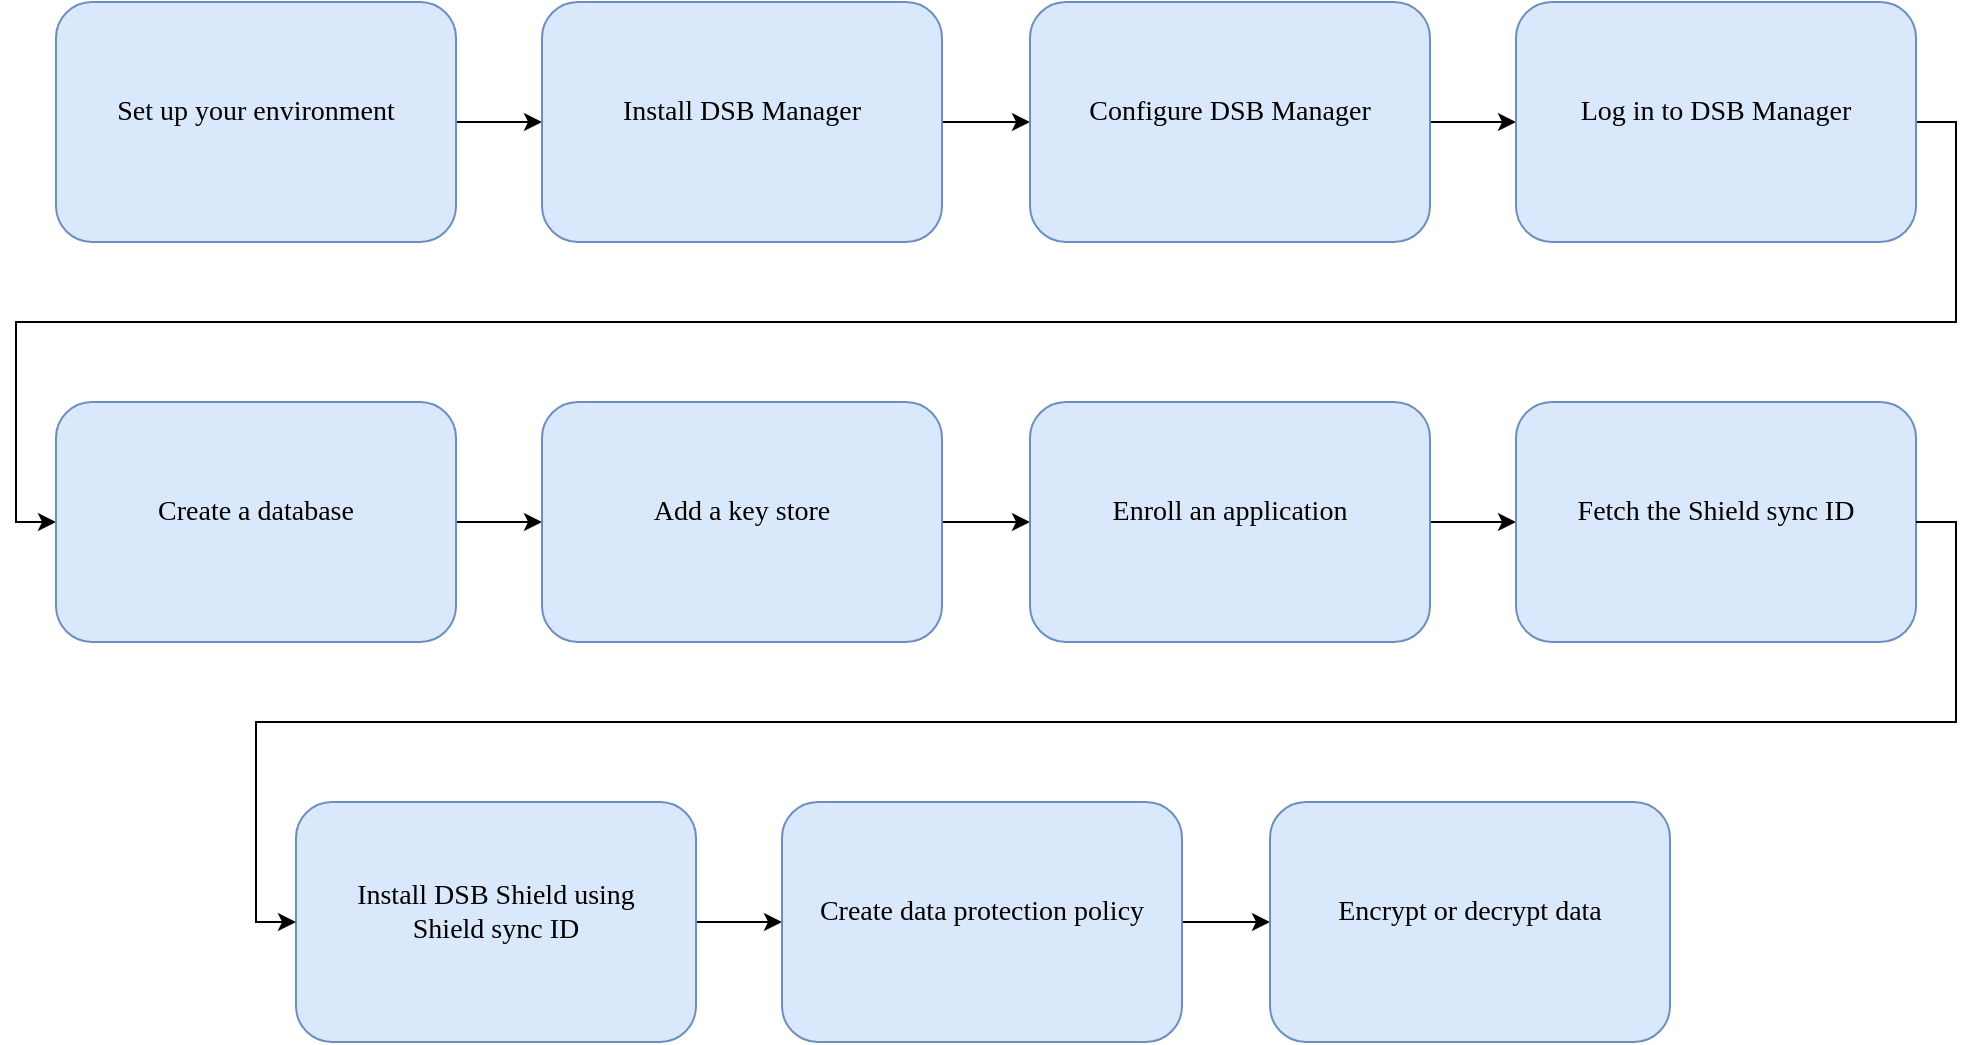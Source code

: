 <mxfile version="21.6.8" type="device">
  <diagram name="Page-1" id="zz3F0B5NpIJetucbLlYE">
    <mxGraphModel dx="1594" dy="932" grid="1" gridSize="10" guides="1" tooltips="1" connect="1" arrows="1" fold="1" page="1" pageScale="1" pageWidth="1100" pageHeight="850" math="0" shadow="0">
      <root>
        <mxCell id="0" />
        <mxCell id="1" parent="0" />
        <mxCell id="GdxKyJ2v4EdvuDHW3NSy-26" style="edgeStyle=orthogonalEdgeStyle;rounded=0;orthogonalLoop=1;jettySize=auto;html=1;exitX=1;exitY=0.5;exitDx=0;exitDy=0;entryX=0;entryY=0.5;entryDx=0;entryDy=0;" edge="1" parent="1" source="GdxKyJ2v4EdvuDHW3NSy-1" target="GdxKyJ2v4EdvuDHW3NSy-2">
          <mxGeometry relative="1" as="geometry" />
        </mxCell>
        <mxCell id="GdxKyJ2v4EdvuDHW3NSy-1" value="" style="rounded=1;whiteSpace=wrap;html=1;fillColor=#dae8fc;strokeColor=#6c8ebf;" vertex="1" parent="1">
          <mxGeometry x="80" y="160" width="200" height="120" as="geometry" />
        </mxCell>
        <mxCell id="GdxKyJ2v4EdvuDHW3NSy-29" style="edgeStyle=orthogonalEdgeStyle;rounded=0;orthogonalLoop=1;jettySize=auto;html=1;exitX=1;exitY=0.5;exitDx=0;exitDy=0;entryX=0;entryY=0.5;entryDx=0;entryDy=0;" edge="1" parent="1" source="GdxKyJ2v4EdvuDHW3NSy-2" target="GdxKyJ2v4EdvuDHW3NSy-3">
          <mxGeometry relative="1" as="geometry" />
        </mxCell>
        <mxCell id="GdxKyJ2v4EdvuDHW3NSy-2" value="" style="rounded=1;whiteSpace=wrap;html=1;fillColor=#dae8fc;strokeColor=#6c8ebf;" vertex="1" parent="1">
          <mxGeometry x="323" y="160" width="200" height="120" as="geometry" />
        </mxCell>
        <mxCell id="GdxKyJ2v4EdvuDHW3NSy-30" style="edgeStyle=orthogonalEdgeStyle;rounded=0;orthogonalLoop=1;jettySize=auto;html=1;exitX=1;exitY=0.5;exitDx=0;exitDy=0;entryX=0;entryY=0.5;entryDx=0;entryDy=0;" edge="1" parent="1" source="GdxKyJ2v4EdvuDHW3NSy-3" target="GdxKyJ2v4EdvuDHW3NSy-4">
          <mxGeometry relative="1" as="geometry" />
        </mxCell>
        <mxCell id="GdxKyJ2v4EdvuDHW3NSy-3" value="" style="rounded=1;whiteSpace=wrap;html=1;fillColor=#dae8fc;strokeColor=#6c8ebf;" vertex="1" parent="1">
          <mxGeometry x="567" y="160" width="200" height="120" as="geometry" />
        </mxCell>
        <mxCell id="GdxKyJ2v4EdvuDHW3NSy-31" style="edgeStyle=orthogonalEdgeStyle;rounded=0;orthogonalLoop=1;jettySize=auto;html=1;exitX=1;exitY=0.5;exitDx=0;exitDy=0;entryX=0;entryY=0.5;entryDx=0;entryDy=0;" edge="1" parent="1" source="GdxKyJ2v4EdvuDHW3NSy-4" target="GdxKyJ2v4EdvuDHW3NSy-5">
          <mxGeometry relative="1" as="geometry" />
        </mxCell>
        <mxCell id="GdxKyJ2v4EdvuDHW3NSy-4" value="" style="rounded=1;whiteSpace=wrap;html=1;fillColor=#dae8fc;strokeColor=#6c8ebf;" vertex="1" parent="1">
          <mxGeometry x="810" y="160" width="200" height="120" as="geometry" />
        </mxCell>
        <mxCell id="GdxKyJ2v4EdvuDHW3NSy-32" style="edgeStyle=orthogonalEdgeStyle;rounded=0;orthogonalLoop=1;jettySize=auto;html=1;exitX=1;exitY=0.5;exitDx=0;exitDy=0;entryX=0;entryY=0.5;entryDx=0;entryDy=0;" edge="1" parent="1" source="GdxKyJ2v4EdvuDHW3NSy-5" target="GdxKyJ2v4EdvuDHW3NSy-6">
          <mxGeometry relative="1" as="geometry" />
        </mxCell>
        <mxCell id="GdxKyJ2v4EdvuDHW3NSy-5" value="" style="rounded=1;whiteSpace=wrap;html=1;fillColor=#dae8fc;strokeColor=#6c8ebf;" vertex="1" parent="1">
          <mxGeometry x="80" y="360" width="200" height="120" as="geometry" />
        </mxCell>
        <mxCell id="GdxKyJ2v4EdvuDHW3NSy-33" style="edgeStyle=orthogonalEdgeStyle;rounded=0;orthogonalLoop=1;jettySize=auto;html=1;exitX=1;exitY=0.5;exitDx=0;exitDy=0;entryX=0;entryY=0.5;entryDx=0;entryDy=0;" edge="1" parent="1" source="GdxKyJ2v4EdvuDHW3NSy-6" target="GdxKyJ2v4EdvuDHW3NSy-7">
          <mxGeometry relative="1" as="geometry" />
        </mxCell>
        <mxCell id="GdxKyJ2v4EdvuDHW3NSy-6" value="" style="rounded=1;whiteSpace=wrap;html=1;fillColor=#dae8fc;strokeColor=#6c8ebf;" vertex="1" parent="1">
          <mxGeometry x="323" y="360" width="200" height="120" as="geometry" />
        </mxCell>
        <mxCell id="GdxKyJ2v4EdvuDHW3NSy-34" style="edgeStyle=orthogonalEdgeStyle;rounded=0;orthogonalLoop=1;jettySize=auto;html=1;exitX=1;exitY=0.5;exitDx=0;exitDy=0;entryX=0;entryY=0.5;entryDx=0;entryDy=0;" edge="1" parent="1" source="GdxKyJ2v4EdvuDHW3NSy-7" target="GdxKyJ2v4EdvuDHW3NSy-8">
          <mxGeometry relative="1" as="geometry" />
        </mxCell>
        <mxCell id="GdxKyJ2v4EdvuDHW3NSy-7" value="" style="rounded=1;whiteSpace=wrap;html=1;fillColor=#dae8fc;strokeColor=#6c8ebf;" vertex="1" parent="1">
          <mxGeometry x="567" y="360" width="200" height="120" as="geometry" />
        </mxCell>
        <mxCell id="GdxKyJ2v4EdvuDHW3NSy-8" value="" style="rounded=1;whiteSpace=wrap;html=1;fillColor=#dae8fc;strokeColor=#6c8ebf;" vertex="1" parent="1">
          <mxGeometry x="810" y="360" width="200" height="120" as="geometry" />
        </mxCell>
        <object label="text" id="GdxKyJ2v4EdvuDHW3NSy-10">
          <mxCell parent="0" />
        </object>
        <mxCell id="GdxKyJ2v4EdvuDHW3NSy-11" value="Set up your environment" style="text;html=1;strokeColor=none;fillColor=#dae8fc;align=center;verticalAlign=middle;whiteSpace=wrap;rounded=0;fontFamily=IBM Plex Sans;fontSize=14;" vertex="1" parent="GdxKyJ2v4EdvuDHW3NSy-10">
          <mxGeometry x="90" y="180" width="180" height="70" as="geometry" />
        </mxCell>
        <mxCell id="GdxKyJ2v4EdvuDHW3NSy-12" value="Install DSB Manager" style="text;html=1;strokeColor=none;fillColor=#dae8fc;align=center;verticalAlign=middle;whiteSpace=wrap;rounded=0;fontFamily=IBM Plex Sans;fontSize=14;" vertex="1" parent="GdxKyJ2v4EdvuDHW3NSy-10">
          <mxGeometry x="333" y="180" width="180" height="70" as="geometry" />
        </mxCell>
        <mxCell id="GdxKyJ2v4EdvuDHW3NSy-13" value="Configure DSB Manager" style="text;html=1;strokeColor=none;fillColor=#dae8fc;align=center;verticalAlign=middle;whiteSpace=wrap;rounded=0;fontFamily=IBM Plex Sans;fontSize=14;" vertex="1" parent="GdxKyJ2v4EdvuDHW3NSy-10">
          <mxGeometry x="577" y="180" width="180" height="70" as="geometry" />
        </mxCell>
        <mxCell id="GdxKyJ2v4EdvuDHW3NSy-14" value="Log in to DSB Manager" style="text;html=1;strokeColor=none;fillColor=#dae8fc;align=center;verticalAlign=middle;whiteSpace=wrap;rounded=0;fontFamily=IBM Plex Sans;fontSize=14;" vertex="1" parent="GdxKyJ2v4EdvuDHW3NSy-10">
          <mxGeometry x="820" y="180" width="180" height="70" as="geometry" />
        </mxCell>
        <mxCell id="GdxKyJ2v4EdvuDHW3NSy-15" value="Create a database" style="text;html=1;strokeColor=none;fillColor=#dae8fc;align=center;verticalAlign=middle;whiteSpace=wrap;rounded=0;fontFamily=IBM Plex Sans;fontSize=14;" vertex="1" parent="GdxKyJ2v4EdvuDHW3NSy-10">
          <mxGeometry x="90" y="380" width="180" height="70" as="geometry" />
        </mxCell>
        <mxCell id="GdxKyJ2v4EdvuDHW3NSy-16" value="Add a key store" style="text;html=1;strokeColor=none;fillColor=#dae8fc;align=center;verticalAlign=middle;whiteSpace=wrap;rounded=0;fontFamily=IBM Plex Sans;fontSize=14;" vertex="1" parent="GdxKyJ2v4EdvuDHW3NSy-10">
          <mxGeometry x="333" y="380" width="180" height="70" as="geometry" />
        </mxCell>
        <mxCell id="GdxKyJ2v4EdvuDHW3NSy-17" value="Enroll an application" style="text;html=1;strokeColor=none;fillColor=#dae8fc;align=center;verticalAlign=middle;whiteSpace=wrap;rounded=0;fontFamily=IBM Plex Sans;fontSize=14;" vertex="1" parent="GdxKyJ2v4EdvuDHW3NSy-10">
          <mxGeometry x="577" y="380" width="180" height="70" as="geometry" />
        </mxCell>
        <mxCell id="GdxKyJ2v4EdvuDHW3NSy-18" value="Fetch the Shield sync ID" style="text;html=1;strokeColor=none;fillColor=#dae8fc;align=center;verticalAlign=middle;whiteSpace=wrap;rounded=0;fontFamily=IBM Plex Sans;fontSize=14;" vertex="1" parent="GdxKyJ2v4EdvuDHW3NSy-10">
          <mxGeometry x="820" y="380" width="180" height="70" as="geometry" />
        </mxCell>
        <mxCell id="GdxKyJ2v4EdvuDHW3NSy-37" style="edgeStyle=orthogonalEdgeStyle;rounded=0;orthogonalLoop=1;jettySize=auto;html=1;exitX=1;exitY=0.5;exitDx=0;exitDy=0;entryX=0;entryY=0.5;entryDx=0;entryDy=0;" edge="1" parent="GdxKyJ2v4EdvuDHW3NSy-10" source="GdxKyJ2v4EdvuDHW3NSy-20" target="GdxKyJ2v4EdvuDHW3NSy-21">
          <mxGeometry relative="1" as="geometry" />
        </mxCell>
        <mxCell id="GdxKyJ2v4EdvuDHW3NSy-20" value="" style="rounded=1;whiteSpace=wrap;html=1;fillColor=#dae8fc;strokeColor=#6c8ebf;" vertex="1" parent="GdxKyJ2v4EdvuDHW3NSy-10">
          <mxGeometry x="200" y="560" width="200" height="120" as="geometry" />
        </mxCell>
        <mxCell id="GdxKyJ2v4EdvuDHW3NSy-38" style="edgeStyle=orthogonalEdgeStyle;rounded=0;orthogonalLoop=1;jettySize=auto;html=1;exitX=1;exitY=0.5;exitDx=0;exitDy=0;entryX=0;entryY=0.5;entryDx=0;entryDy=0;" edge="1" parent="GdxKyJ2v4EdvuDHW3NSy-10" source="GdxKyJ2v4EdvuDHW3NSy-21" target="GdxKyJ2v4EdvuDHW3NSy-22">
          <mxGeometry relative="1" as="geometry" />
        </mxCell>
        <mxCell id="GdxKyJ2v4EdvuDHW3NSy-21" value="" style="rounded=1;whiteSpace=wrap;html=1;fillColor=#dae8fc;strokeColor=#6c8ebf;" vertex="1" parent="GdxKyJ2v4EdvuDHW3NSy-10">
          <mxGeometry x="443" y="560" width="200" height="120" as="geometry" />
        </mxCell>
        <mxCell id="GdxKyJ2v4EdvuDHW3NSy-22" value="" style="rounded=1;whiteSpace=wrap;html=1;fillColor=#dae8fc;strokeColor=#6c8ebf;" vertex="1" parent="GdxKyJ2v4EdvuDHW3NSy-10">
          <mxGeometry x="687" y="560" width="200" height="120" as="geometry" />
        </mxCell>
        <mxCell id="GdxKyJ2v4EdvuDHW3NSy-23" value="Install DSB Shield using Shield sync ID" style="text;html=1;strokeColor=none;fillColor=#dae8fc;align=center;verticalAlign=middle;whiteSpace=wrap;rounded=0;fontFamily=IBM Plex Sans;fontSize=14;" vertex="1" parent="GdxKyJ2v4EdvuDHW3NSy-10">
          <mxGeometry x="210" y="580" width="180" height="70" as="geometry" />
        </mxCell>
        <mxCell id="GdxKyJ2v4EdvuDHW3NSy-24" value="Create data protection policy" style="text;html=1;strokeColor=none;fillColor=#dae8fc;align=center;verticalAlign=middle;whiteSpace=wrap;rounded=0;fontFamily=IBM Plex Sans;fontSize=14;" vertex="1" parent="GdxKyJ2v4EdvuDHW3NSy-10">
          <mxGeometry x="453" y="580" width="180" height="70" as="geometry" />
        </mxCell>
        <mxCell id="GdxKyJ2v4EdvuDHW3NSy-25" value="Encrypt or decrypt data" style="text;html=1;strokeColor=none;fillColor=#dae8fc;align=center;verticalAlign=middle;whiteSpace=wrap;rounded=0;fontFamily=IBM Plex Sans;fontSize=14;" vertex="1" parent="GdxKyJ2v4EdvuDHW3NSy-10">
          <mxGeometry x="697" y="580" width="180" height="70" as="geometry" />
        </mxCell>
        <mxCell id="GdxKyJ2v4EdvuDHW3NSy-35" style="edgeStyle=orthogonalEdgeStyle;rounded=0;orthogonalLoop=1;jettySize=auto;html=1;exitX=1;exitY=0.5;exitDx=0;exitDy=0;entryX=0;entryY=0.5;entryDx=0;entryDy=0;" edge="1" parent="GdxKyJ2v4EdvuDHW3NSy-10" source="GdxKyJ2v4EdvuDHW3NSy-8" target="GdxKyJ2v4EdvuDHW3NSy-20">
          <mxGeometry relative="1" as="geometry" />
        </mxCell>
      </root>
    </mxGraphModel>
  </diagram>
</mxfile>
